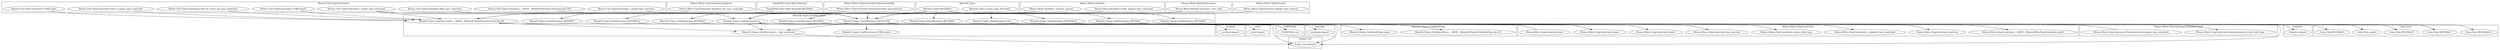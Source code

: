 digraph {
graph [overlap=false]
subgraph cluster_warnings {
	label="warnings";
	"warnings::import";
}
subgraph cluster_MooseX_Types_TypeDecorator {
	label="MooseX::Types::TypeDecorator";
	"MooseX::Types::TypeDecorator::BEGIN@12";
	"MooseX::Types::TypeDecorator::BEGIN@8";
	"MooseX::Types::TypeDecorator::DESTROY";
	"MooseX::Types::TypeDecorator::__type_constraint";
	"MooseX::Types::TypeDecorator::BEGIN@3";
	"MooseX::Types::TypeDecorator::isa";
	"MooseX::Types::TypeDecorator::BEGIN@4";
	"MooseX::Types::TypeDecorator::__ANON__[MooseX/Types/TypeDecorator.pm:20]";
	"MooseX::Types::TypeDecorator::AUTOLOAD";
	"MooseX::Types::TypeDecorator::new";
	"MooseX::Types::TypeDecorator::BEGIN@10";
	"MooseX::Types::TypeDecorator::CORE:match";
	"MooseX::Types::TypeDecorator::BEGIN@7";
	"MooseX::Types::TypeDecorator::BEGIN@9";
}
subgraph cluster_Moose_Util_TypeConstraints {
	label="Moose::Util::TypeConstraints";
	"Moose::Util::TypeConstraints::_create_type_constraint";
	"Moose::Util::TypeConstraints::find_or_create_isa_type_constraint";
	"Moose::Util::TypeConstraints::find_or_parse_type_constraint";
	"Moose::Util::TypeConstraints::CORE:subst";
	"Moose::Util::TypeConstraints::CORE:match";
	"Moose::Util::TypeConstraints::find_type_constraint";
	"Moose::Util::TypeConstraints::_install_type_coercions";
	"Moose::Util::TypeConstraints::__ANON__[Moose/Util/TypeConstraints.pm:750]";
}
subgraph cluster_Carp_Clan {
	label="Carp::Clan";
	"Carp::Clan::BEGIN@224";
	"Carp::Clan::BEGIN@17";
	"Carp::Clan::BEGIN@16";
	"Carp::Clan::import";
	"Carp::Clan::BEGIN@18";
}
subgraph cluster_Moose_Meta_TypeConstraint_Parameterized {
	label="Moose::Meta::TypeConstraint::Parameterized";
	"Moose::Meta::TypeConstraint::Parameterized::compile_type_constraint";
	"Moose::Meta::TypeConstraint::Parameterized::create_child_type";
}
subgraph cluster_Moose_Meta_TypeConstraint_Registry {
	label="Moose::Meta::TypeConstraint::Registry";
	"Moose::Meta::TypeConstraint::Registry::get_type_constraint";
}
subgraph cluster_SimpleDB_Class_Role_Itemized {
	label="SimpleDB::Class::Role::Itemized";
	"SimpleDB::Class::Role::Itemized::BEGIN@4";
}
subgraph cluster_Scalar_Util {
	label="Scalar::Util";
	"Scalar::Util::blessed";
}
subgraph cluster_UNIVERSAL {
	label="UNIVERSAL";
	"UNIVERSAL::isa";
}
subgraph cluster_Moose_Meta_TypeConstraint_Parameterizable {
	label="Moose::Meta::TypeConstraint::Parameterizable";
	"Moose::Meta::TypeConstraint::Parameterizable::parameterize";
}
subgraph cluster_strict {
	label="strict";
	"strict::import";
}
subgraph cluster_MooseX_Types {
	label="MooseX::Types";
	"MooseX::Types::BEGIN@11";
	"MooseX::Types::create_type_decorator";
}
subgraph cluster_Exporter {
	label="Exporter";
	"Exporter::import";
}
subgraph cluster_overload {
	label="overload";
	"overload::import";
}
subgraph cluster_Moose_Meta_Attribute {
	label="Moose::Meta::Attribute";
	"Moose::Meta::Attribute::verify_against_type_constraint";
	"Moose::Meta::Attribute::_process_options";
}
subgraph cluster_Moose_Meta_Method_Accessor {
	label="Moose::Meta::Method::Accessor";
	"Moose::Meta::Method::Accessor::_eval_code";
}
subgraph cluster_MooseX_Types_UndefinedType {
	label="MooseX::Types::UndefinedType";
	"MooseX::Types::UndefinedType::name";
	"MooseX::Types::UndefinedType::__ANON__[MooseX/Types/UndefinedType.pm:15]";
}
subgraph cluster_Moose_Meta_TypeConstraint {
	label="Moose::Meta::TypeConstraint";
	"Moose::Meta::TypeConstraint::has_coercion";
	"Moose::Meta::TypeConstraint::check";
	"Moose::Meta::TypeConstraint::coercion";
	"Moose::Meta::TypeConstraint::name";
	"Moose::Meta::TypeConstraint::_compiled_type_constraint";
	"Moose::Meta::TypeConstraint::create_child_type";
	"Moose::Meta::TypeConstraint::__ANON__[Moose/Meta/TypeConstraint.pm:8]";
	"Moose::Meta::TypeConstraint::new";
}
subgraph cluster_Moose_Meta_TypeCoercion {
	label="Moose::Meta::TypeCoercion";
	"Moose::Meta::TypeCoercion::compile_type_coercion";
}
"MooseX::Types::TypeDecorator::AUTOLOAD" -> "Moose::Meta::TypeConstraint::create_child_type";
"MooseX::Types::BEGIN@11" -> "MooseX::Types::TypeDecorator::BEGIN@4";
"MooseX::Types::TypeDecorator::BEGIN@10" -> "Exporter::import";
"MooseX::Types::TypeDecorator::__ANON__[MooseX/Types/TypeDecorator.pm:20]" -> "Moose::Meta::TypeConstraint::name";
"MooseX::Types::TypeDecorator::AUTOLOAD" -> "Moose::Meta::TypeConstraint::name";
"MooseX::Types::TypeDecorator::new" -> "MooseX::Types::UndefinedType::__ANON__[MooseX/Types/UndefinedType.pm:15]";
"MooseX::Types::TypeDecorator::AUTOLOAD" -> "Moose::Meta::TypeConstraint::check";
"Moose::Meta::TypeConstraint::Parameterized::compile_type_constraint" -> "MooseX::Types::TypeDecorator::isa";
"Moose::Meta::Attribute::_process_options" -> "MooseX::Types::TypeDecorator::isa";
"Moose::Util::TypeConstraints::find_type_constraint" -> "MooseX::Types::TypeDecorator::isa";
"Moose::Meta::TypeConstraint::Parameterizable::parameterize" -> "MooseX::Types::TypeDecorator::isa";
"MooseX::Types::TypeDecorator::isa" -> "Scalar::Util::blessed";
"MooseX::Types::TypeDecorator::__type_constraint" -> "Scalar::Util::blessed";
"MooseX::Types::TypeDecorator::__ANON__[MooseX/Types/TypeDecorator.pm:20]" -> "Scalar::Util::blessed";
"MooseX::Types::TypeDecorator::new" -> "Scalar::Util::blessed";
"MooseX::Types::TypeDecorator::new" -> "Moose::Meta::TypeConstraint::__ANON__[Moose/Meta/TypeConstraint.pm:8]";
"MooseX::Types::TypeDecorator::BEGIN@7" -> "Carp::Clan::import";
"MooseX::Types::create_type_decorator" -> "MooseX::Types::TypeDecorator::new";
"MooseX::Types::TypeDecorator::BEGIN@7" -> "Carp::Clan::BEGIN@16";
"MooseX::Types::BEGIN@11" -> "MooseX::Types::TypeDecorator::BEGIN@8";
"MooseX::Types::TypeDecorator::BEGIN@7" -> "Carp::Clan::BEGIN@224";
"MooseX::Types::TypeDecorator::AUTOLOAD" -> "MooseX::Types::TypeDecorator::CORE:match";
"MooseX::Types::BEGIN@11" -> "MooseX::Types::TypeDecorator::BEGIN@3";
"MooseX::Types::TypeDecorator::AUTOLOAD" -> "Moose::Meta::TypeConstraint::coercion";
"MooseX::Types::TypeDecorator::__ANON__[MooseX/Types/TypeDecorator.pm:20]" -> "MooseX::Types::UndefinedType::name";
"MooseX::Types::TypeDecorator::new" -> "UNIVERSAL::isa";
"MooseX::Types::TypeDecorator::isa" -> "UNIVERSAL::isa";
"MooseX::Types::BEGIN@11" -> "MooseX::Types::TypeDecorator::BEGIN@10";
"MooseX::Types::TypeDecorator::BEGIN@12" -> "overload::import";
"MooseX::Types::BEGIN@11" -> "MooseX::Types::TypeDecorator::BEGIN@9";
"MooseX::Types::TypeDecorator::AUTOLOAD" -> "Moose::Meta::TypeConstraint::has_coercion";
"MooseX::Types::TypeDecorator::BEGIN@4" -> "warnings::import";
"MooseX::Types::TypeDecorator::__ANON__[MooseX/Types/TypeDecorator.pm:20]" -> "MooseX::Types::TypeDecorator::__type_constraint";
"MooseX::Types::TypeDecorator::AUTOLOAD" -> "MooseX::Types::TypeDecorator::__type_constraint";
"MooseX::Types::TypeDecorator::isa" -> "MooseX::Types::TypeDecorator::__type_constraint";
"MooseX::Types::BEGIN@11" -> "MooseX::Types::TypeDecorator::BEGIN@12";
"MooseX::Types::TypeDecorator::AUTOLOAD" -> "Moose::Meta::TypeConstraint::Parameterized::create_child_type";
"Moose::Util::TypeConstraints::_create_type_constraint" -> "MooseX::Types::TypeDecorator::__ANON__[MooseX/Types/TypeDecorator.pm:20]";
"Moose::Meta::Method::Accessor::_eval_code" -> "MooseX::Types::TypeDecorator::__ANON__[MooseX/Types/TypeDecorator.pm:20]";
"Moose::Meta::TypeConstraint::Registry::get_type_constraint" -> "MooseX::Types::TypeDecorator::__ANON__[MooseX/Types/TypeDecorator.pm:20]";
"Moose::Util::TypeConstraints::find_or_parse_type_constraint" -> "MooseX::Types::TypeDecorator::__ANON__[MooseX/Types/TypeDecorator.pm:20]";
"Moose::Util::TypeConstraints::find_or_create_isa_type_constraint" -> "MooseX::Types::TypeDecorator::__ANON__[MooseX/Types/TypeDecorator.pm:20]";
"Moose::Util::TypeConstraints::CORE:subst" -> "MooseX::Types::TypeDecorator::__ANON__[MooseX/Types/TypeDecorator.pm:20]";
"Moose::Util::TypeConstraints::CORE:match" -> "MooseX::Types::TypeDecorator::__ANON__[MooseX/Types/TypeDecorator.pm:20]";
"Moose::Meta::TypeConstraint::new" -> "MooseX::Types::TypeDecorator::__ANON__[MooseX/Types/TypeDecorator.pm:20]";
"Moose::Meta::TypeCoercion::compile_type_coercion" -> "MooseX::Types::TypeDecorator::AUTOLOAD";
"Moose::Meta::Attribute::verify_against_type_constraint" -> "MooseX::Types::TypeDecorator::AUTOLOAD";
"Moose::Util::TypeConstraints::_create_type_constraint" -> "MooseX::Types::TypeDecorator::AUTOLOAD";
"Moose::Util::TypeConstraints::_install_type_coercions" -> "MooseX::Types::TypeDecorator::AUTOLOAD";
"Moose::Meta::Method::Accessor::_eval_code" -> "MooseX::Types::TypeDecorator::AUTOLOAD";
"Moose::Util::TypeConstraints::__ANON__[Moose/Util/TypeConstraints.pm:750]" -> "MooseX::Types::TypeDecorator::AUTOLOAD";
"Moose::Meta::TypeConstraint::Parameterizable::parameterize" -> "MooseX::Types::TypeDecorator::AUTOLOAD";
"MooseX::Types::BEGIN@11" -> "MooseX::Types::TypeDecorator::BEGIN@7";
"MooseX::Types::TypeDecorator::AUTOLOAD" -> "Moose::Meta::TypeConstraint::_compiled_type_constraint";
"MooseX::Types::TypeDecorator::BEGIN@7" -> "Carp::Clan::BEGIN@18";
"MooseX::Types::TypeDecorator::BEGIN@7" -> "Carp::Clan::BEGIN@17";
"SimpleDB::Class::Role::Itemized::BEGIN@4" -> "MooseX::Types::TypeDecorator::DESTROY";
"MooseX::Types::TypeDecorator::BEGIN@3" -> "strict::import";
}

